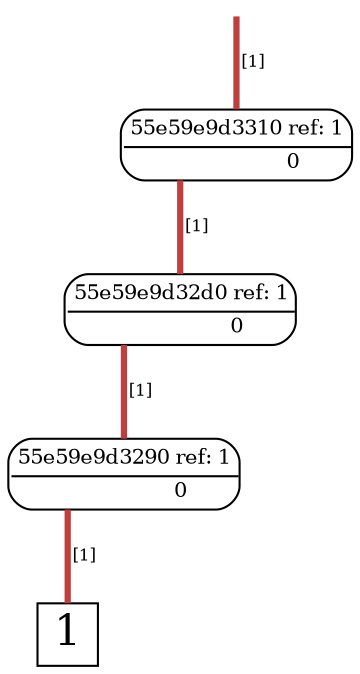 digraph "DD" {graph[];node[shape=plain];edge[arrowhead=none]
root [label="",shape=point,style=invis]
t [label=<<font point-size="20">1</font>>,shape=box,tooltip="1",width=0.3,height=0.3]
root->956808[penwidth="3",tooltip="1" color="0.000 0.667 0.750",label=<<font point-size="8">&nbsp;[1]</font>>]
956808[label=<<font point-size="10"><table border="1" cellspacing="0" cellpadding="2" style="rounded"><tr><td colspan="2" border="1" sides="B">55e59e9d3310 ref: 1</td></tr><tr><td port="0" href="javascript:;" border="0" tooltip="1"><font color="white">&nbsp;0 </font></td><td port="1" href="javascript:;" border="0" tooltip="0">&nbsp;0 </td></tr></table></font>>,tooltip="55e59e9d3310"]
956808:0:s->956776[penwidth="3",tooltip="1" color="0.000 0.667 0.750",label=<<font point-size="8">&nbsp;[1]</font>>]
956776[label=<<font point-size="10"><table border="1" cellspacing="0" cellpadding="2" style="rounded"><tr><td colspan="2" border="1" sides="B">55e59e9d32d0 ref: 1</td></tr><tr><td port="0" href="javascript:;" border="0" tooltip="1"><font color="white">&nbsp;0 </font></td><td port="1" href="javascript:;" border="0" tooltip="0">&nbsp;0 </td></tr></table></font>>,tooltip="55e59e9d32d0"]
956776:0:s->956744[penwidth="3",tooltip="1" color="0.000 0.667 0.750",label=<<font point-size="8">&nbsp;[1]</font>>]
956744[label=<<font point-size="10"><table border="1" cellspacing="0" cellpadding="2" style="rounded"><tr><td colspan="2" border="1" sides="B">55e59e9d3290 ref: 1</td></tr><tr><td port="0" href="javascript:;" border="0" tooltip="1"><font color="white">&nbsp;0 </font></td><td port="1" href="javascript:;" border="0" tooltip="0">&nbsp;0 </td></tr></table></font>>,tooltip="55e59e9d3290"]
956744:0:s->t[penwidth="3",tooltip="1" color="0.000 0.667 0.750",label=<<font point-size="8">&nbsp;[1]</font>>]
}
